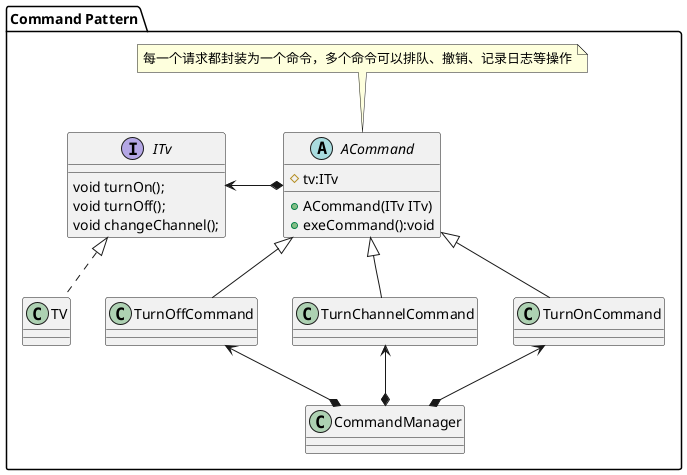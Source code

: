 
@startuml
package "Command Pattern"{
abstract class ACommand {
    #tv:ITv
    +ACommand(ITv ITv)
    +exeCommand():void
}
note top:每一个请求都封装为一个命令，多个命令可以排队、撤销、记录日志等操作
interface ITv {
    void turnOn();
    void turnOff();
    void changeChannel();
}
ITv <-* ACommand
class TV implements ITv
class TurnOnCommand extends ACommand
class TurnOffCommand extends ACommand
class TurnChannelCommand extends ACommand

TurnOnCommand <--* CommandManager
TurnOffCommand <--* CommandManager
TurnChannelCommand <--* CommandManager

@enduml